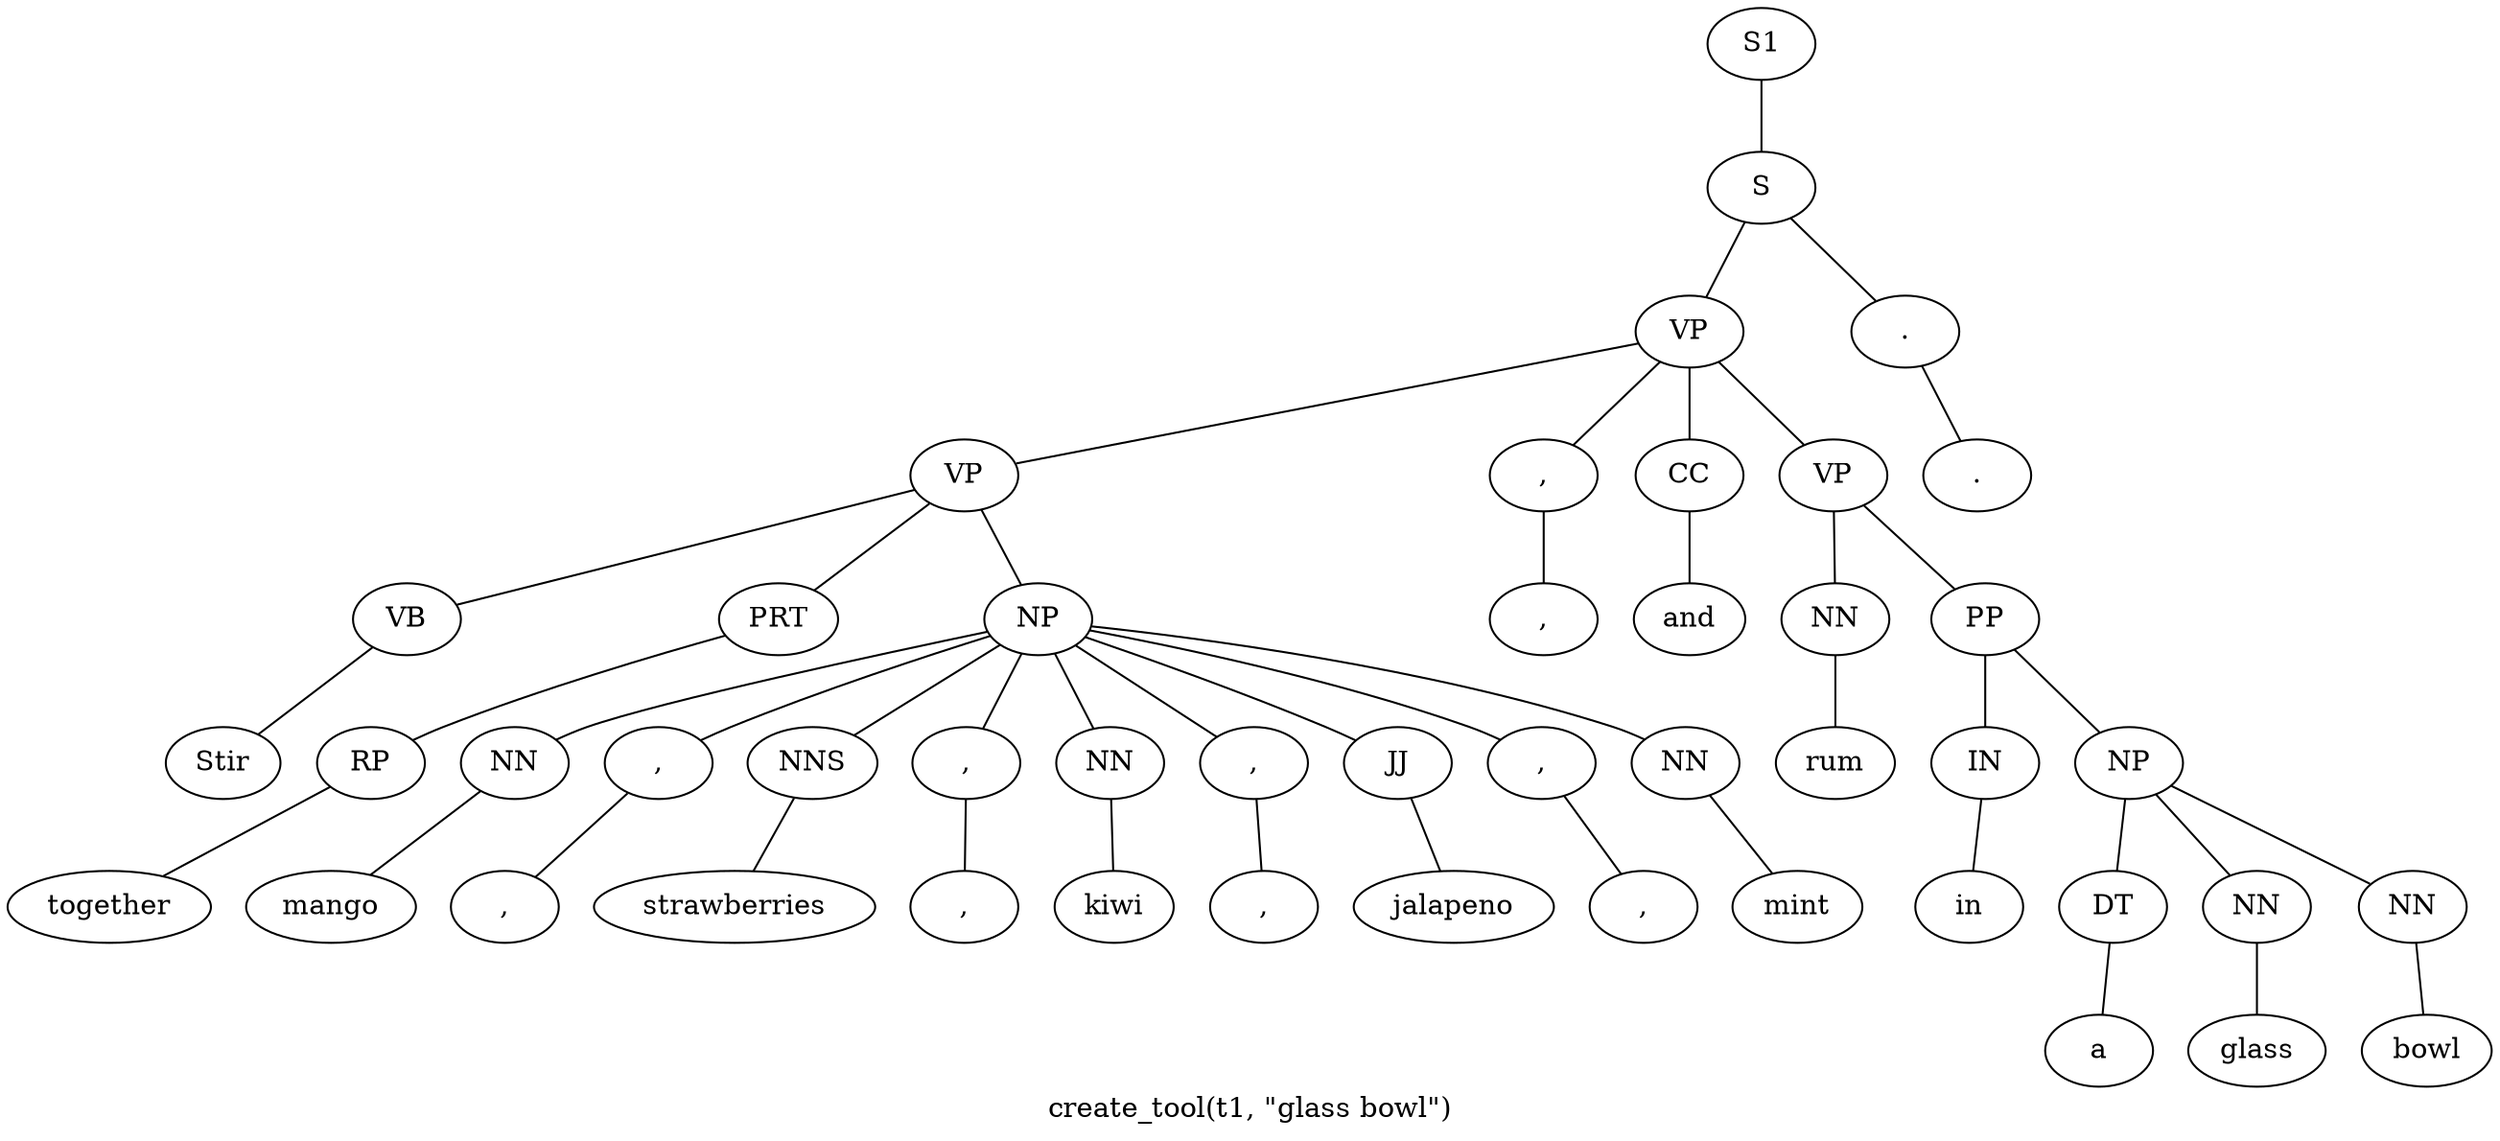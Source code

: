 graph SyntaxGraph {
	label = "create_tool(t1, \"glass bowl\")";
	Node0 [label="S1"];
	Node1 [label="S"];
	Node2 [label="VP"];
	Node3 [label="VP"];
	Node4 [label="VB"];
	Node5 [label="Stir"];
	Node6 [label="PRT"];
	Node7 [label="RP"];
	Node8 [label="together"];
	Node9 [label="NP"];
	Node10 [label="NN"];
	Node11 [label="mango"];
	Node12 [label=","];
	Node13 [label=","];
	Node14 [label="NNS"];
	Node15 [label="strawberries"];
	Node16 [label=","];
	Node17 [label=","];
	Node18 [label="NN"];
	Node19 [label="kiwi"];
	Node20 [label=","];
	Node21 [label=","];
	Node22 [label="JJ"];
	Node23 [label="jalapeno"];
	Node24 [label=","];
	Node25 [label=","];
	Node26 [label="NN"];
	Node27 [label="mint"];
	Node28 [label=","];
	Node29 [label=","];
	Node30 [label="CC"];
	Node31 [label="and"];
	Node32 [label="VP"];
	Node33 [label="NN"];
	Node34 [label="rum"];
	Node35 [label="PP"];
	Node36 [label="IN"];
	Node37 [label="in"];
	Node38 [label="NP"];
	Node39 [label="DT"];
	Node40 [label="a"];
	Node41 [label="NN"];
	Node42 [label="glass"];
	Node43 [label="NN"];
	Node44 [label="bowl"];
	Node45 [label="."];
	Node46 [label="."];

	Node0 -- Node1;
	Node1 -- Node2;
	Node1 -- Node45;
	Node2 -- Node3;
	Node2 -- Node28;
	Node2 -- Node30;
	Node2 -- Node32;
	Node3 -- Node4;
	Node3 -- Node6;
	Node3 -- Node9;
	Node4 -- Node5;
	Node6 -- Node7;
	Node7 -- Node8;
	Node9 -- Node10;
	Node9 -- Node12;
	Node9 -- Node14;
	Node9 -- Node16;
	Node9 -- Node18;
	Node9 -- Node20;
	Node9 -- Node22;
	Node9 -- Node24;
	Node9 -- Node26;
	Node10 -- Node11;
	Node12 -- Node13;
	Node14 -- Node15;
	Node16 -- Node17;
	Node18 -- Node19;
	Node20 -- Node21;
	Node22 -- Node23;
	Node24 -- Node25;
	Node26 -- Node27;
	Node28 -- Node29;
	Node30 -- Node31;
	Node32 -- Node33;
	Node32 -- Node35;
	Node33 -- Node34;
	Node35 -- Node36;
	Node35 -- Node38;
	Node36 -- Node37;
	Node38 -- Node39;
	Node38 -- Node41;
	Node38 -- Node43;
	Node39 -- Node40;
	Node41 -- Node42;
	Node43 -- Node44;
	Node45 -- Node46;
}